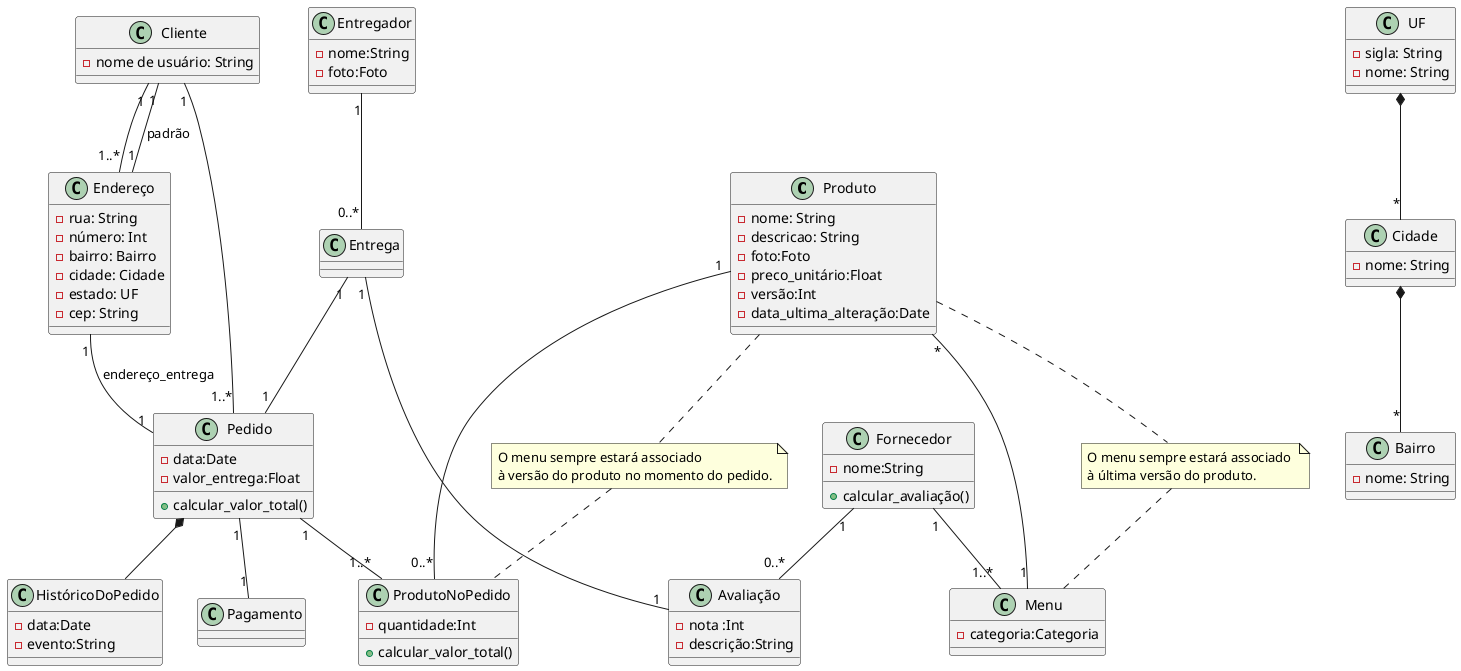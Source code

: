 @startuml
class Produto{
    - nome: String
    - descricao: String
    - foto:Foto
    - preco_unitário:Float
    - versão:Int
    - data_ultima_alteração:Date

}

class Cliente{
    - nome de usuário: String
}

class Endereço {
    - rua: String
    - número: Int
    - bairro: Bairro
    - cidade: Cidade
    - estado: UF
    - cep: String
}

class UF {
    - sigla: String
    - nome: String
}

class Cidade{
    - nome: String
}

class Bairro {
    - nome: String
}

class Menu{
  - categoria:Categoria
}

class Entregador{
  - nome:String
  - foto:Foto
}

class Fornecedor{
  - nome:String
  + calcular_avaliação()
}


class Pagamento{}

class Pedido{
  - data:Date
  - valor_entrega:Float
  + calcular_valor_total()

}

class HistóricoDoPedido {
  - data:Date
  - evento:String
}

class Entrega{

}

class ProdutoNoPedido {
  - quantidade:Int

  + calcular_valor_total()
  
}

class Avaliação {
  - nota :Int
  - descrição:String
}

UF *-- "*" Cidade 
Cidade *-- "*" Bairro
Cliente "1" -- "1..*" Endereço
Cliente "1" -- "1" Endereço : padrão
Produto "1" -- "0..*" ProdutoNoPedido
Pedido "1" -- "1..*" ProdutoNoPedido
Cliente "1" -- "1..*" Pedido
Entrega "1" -- "1" Pedido
Endereço "1" -- "1" Pedido: endereço_entrega
Entregador "1" -- "0..*" Entrega
Pedido "1" -- "1" Pagamento
Menu  "1" -- "*" Produto
Fornecedor "1" -- "1..*" Menu
Entrega "1" -- "1" Avaliação
Fornecedor "1" -- "0..*" Avaliação
Pedido *-- HistóricoDoPedido

note "O menu sempre estará associado \nà última versão do produto." as N1
Produto .. N1
N1 .. Menu

note "O menu sempre estará associado \nà versão do produto no momento do pedido." as N2
Produto .. N2
N2 .. ProdutoNoPedido
@enduml